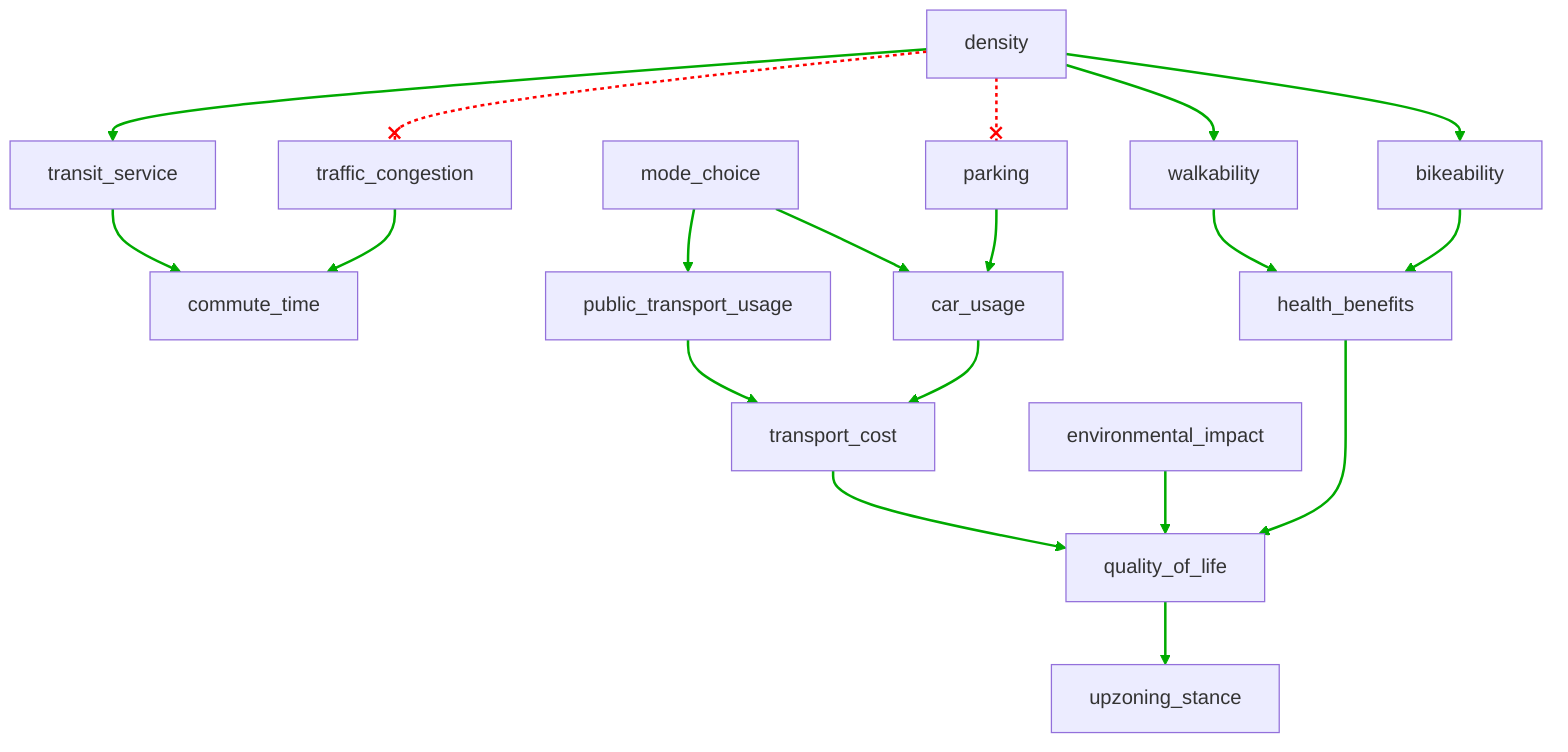 flowchart TD
n1[density]
n2[transit_service]
n3[traffic_congestion]
n4[commute_time]
n5[mode_choice]
n6[walkability]
n7[bikeability]
n8[parking]
n9[public_transport_usage]
n10[car_usage]
n11[transport_cost]
n12[environmental_impact]
n13[health_benefits]
n14[quality_of_life]
n15[upzoning_stance]
n1 --> n2
n1 --x n3
n1 --> n6
n1 --> n7
n1 --x n8
n2 --> n4
n3 --> n4
n5 --> n9
n5 --> n10
n6 --> n13
n7 --> n13
n8 --> n10
n9 --> n11
n10 --> n11
n11 --> n14
n12 --> n14
n13 --> n14
n14 --> n15
linkStyle 0 stroke:#00AA00,stroke-width:2px
linkStyle 1 stroke:#FF0000,stroke-dasharray:3,stroke-width:2px
linkStyle 2 stroke:#00AA00,stroke-width:2px
linkStyle 3 stroke:#00AA00,stroke-width:2px
linkStyle 4 stroke:#FF0000,stroke-dasharray:3,stroke-width:2px
linkStyle 5 stroke:#00AA00,stroke-width:2px
linkStyle 6 stroke:#00AA00,stroke-width:2px
linkStyle 7 stroke:#00AA00,stroke-width:2px
linkStyle 8 stroke:#00AA00,stroke-width:2px
linkStyle 9 stroke:#00AA00,stroke-width:2px
linkStyle 10 stroke:#00AA00,stroke-width:2px
linkStyle 11 stroke:#00AA00,stroke-width:2px
linkStyle 12 stroke:#00AA00,stroke-width:2px
linkStyle 13 stroke:#00AA00,stroke-width:2px
linkStyle 14 stroke:#00AA00,stroke-width:2px
linkStyle 15 stroke:#00AA00,stroke-width:2px
linkStyle 16 stroke:#00AA00,stroke-width:2px
linkStyle 17 stroke:#00AA00,stroke-width:2px